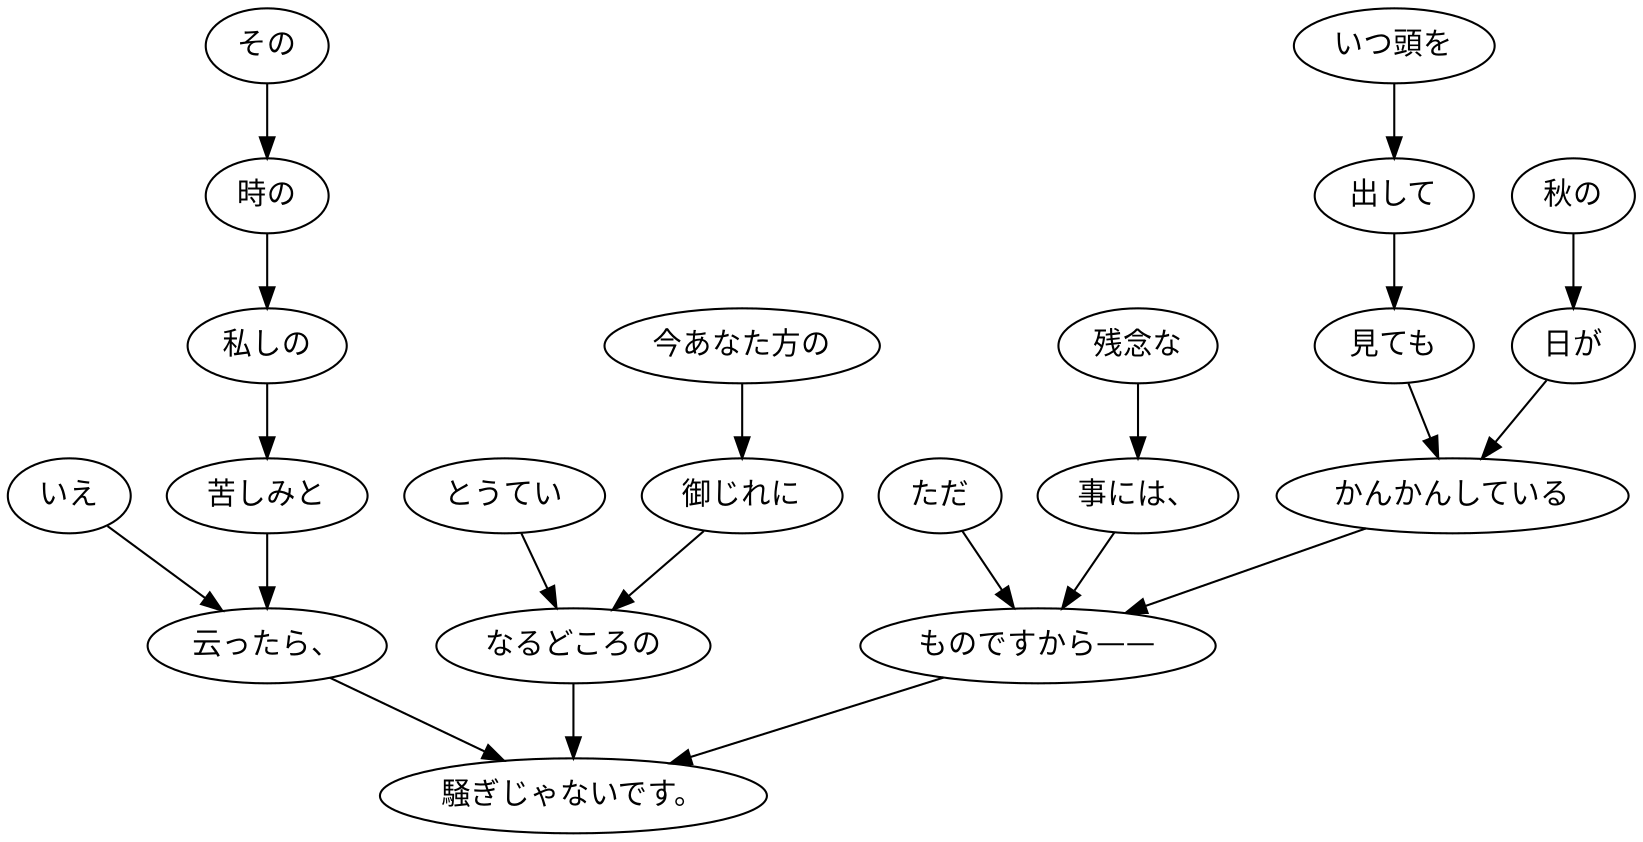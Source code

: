 digraph graph7989 {
	node0 [label="ただ"];
	node1 [label="残念な"];
	node2 [label="事には、"];
	node3 [label="いつ頭を"];
	node4 [label="出して"];
	node5 [label="見ても"];
	node6 [label="秋の"];
	node7 [label="日が"];
	node8 [label="かんかんしている"];
	node9 [label="ものですから——"];
	node10 [label="いえ"];
	node11 [label="その"];
	node12 [label="時の"];
	node13 [label="私しの"];
	node14 [label="苦しみと"];
	node15 [label="云ったら、"];
	node16 [label="とうてい"];
	node17 [label="今あなた方の"];
	node18 [label="御じれに"];
	node19 [label="なるどころの"];
	node20 [label="騒ぎじゃないです。"];
	node0 -> node9;
	node1 -> node2;
	node2 -> node9;
	node3 -> node4;
	node4 -> node5;
	node5 -> node8;
	node6 -> node7;
	node7 -> node8;
	node8 -> node9;
	node9 -> node20;
	node10 -> node15;
	node11 -> node12;
	node12 -> node13;
	node13 -> node14;
	node14 -> node15;
	node15 -> node20;
	node16 -> node19;
	node17 -> node18;
	node18 -> node19;
	node19 -> node20;
}
